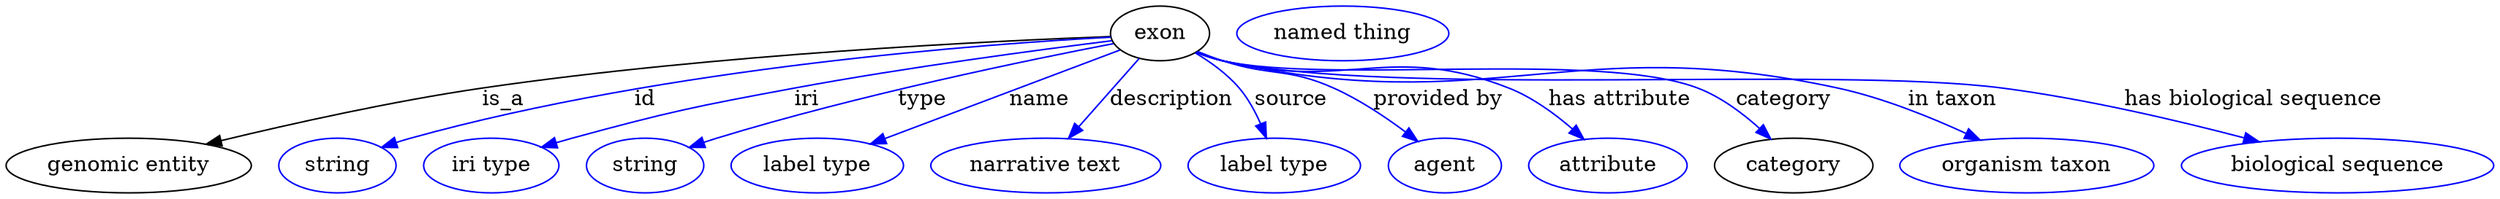 digraph {
	graph [bb="0,0,1633.3,123"];
	node [label="\N"];
	exon	 [height=0.5,
		label=exon,
		pos="757.59,105",
		width=0.9027];
	"genomic entity"	 [height=0.5,
		pos="80.593,18",
		width=2.2387];
	exon -> "genomic entity"	 [label=is_a,
		lp="326.59,61.5",
		pos="e,133.2,31.704 725.04,103.88 651.27,101.01 465.9,91.944 312.59,69 254.65,60.328 189.56,45.573 143.11,34.159"];
	id	 [color=blue,
		height=0.5,
		label=string,
		pos="217.59,18",
		width=1.0652];
	exon -> id	 [color=blue,
		label=id,
		lp="405.59,61.5",
		pos="e,246.8,29.763 724.98,103.64 645.11,99.622 433.96,84.841 265.59,36 262.61,35.135 259.55,34.172 256.49,33.153",
		style=solid];
	iri	 [color=blue,
		height=0.5,
		label="iri type",
		pos="318.59,18",
		width=1.2277];
	exon -> iri	 [color=blue,
		label=iri,
		lp="517.59,61.5",
		pos="e,352.45,29.775 725.73,101.33 678.37,95.657 586.71,83.851 509.59,69 448.09,57.155 432.8,53.252 372.59,36 369.21,35.032 365.73,33.985 \
362.24,32.9",
		style=solid];
	type	 [color=blue,
		height=0.5,
		label=string,
		pos="419.59,18",
		width=1.0652];
	exon -> type	 [color=blue,
		label=type,
		lp="601.59,61.5",
		pos="e,448.74,29.77 726.6,99.228 672.96,88.892 559.64,65.515 466.59,36 463.86,35.133 461.06,34.193 458.24,33.212",
		style=solid];
	name	 [color=blue,
		height=0.5,
		label="label type",
		pos="532.59,18",
		width=1.5707];
	exon -> name	 [color=blue,
		label=name,
		lp="678.59,61.5",
		pos="e,568.91,32.043 730.9,94.678 693.3,80.139 624.21,53.424 578.33,35.685",
		style=solid];
	description	 [color=blue,
		height=0.5,
		label="narrative text",
		pos="682.59,18",
		width=2.0943];
	exon -> description	 [color=blue,
		label=description,
		lp="765.59,61.5",
		pos="e,697.93,35.788 743.49,88.636 732.53,75.927 717.14,58.074 704.57,43.496",
		style=solid];
	source	 [color=blue,
		height=0.5,
		label="label type",
		pos="832.59,18",
		width=1.5707];
	exon -> source	 [color=blue,
		label=source,
		lp="845.09,61.5",
		pos="e,827.49,36.365 781.5,92.758 791.52,86.694 802.66,78.603 810.59,69 816.18,62.236 820.58,53.837 823.92,45.819",
		style=solid];
	"provided by"	 [color=blue,
		height=0.5,
		label=agent,
		pos="944.59,18",
		width=1.0291];
	exon -> "provided by"	 [color=blue,
		label="provided by",
		lp="941.09,61.5",
		pos="e,926.55,33.997 782.47,93.237 787.72,90.99 793.29,88.785 798.59,87 831.08,76.067 842.42,83.266 873.59,69 889.67,61.643 905.81,50.422 \
918.64,40.376",
		style=solid];
	"has attribute"	 [color=blue,
		height=0.5,
		label=attribute,
		pos="1051.6,18",
		width=1.4443];
	exon -> "has attribute"	 [color=blue,
		label="has attribute",
		lp="1060.6,61.5",
		pos="e,1035.4,35.336 781.85,92.837 787.25,90.562 793.03,88.447 798.59,87 880.26,65.771 909.35,100.6 987.59,69 1002.4,63.005 1016.6,52.41 \
1027.8,42.425",
		style=solid];
	category	 [height=0.5,
		pos="1173.6,18",
		width=1.4443];
	exon -> category	 [color=blue,
		label=category,
		lp="1168.6,61.5",
		pos="e,1158.4,35.294 781.81,92.678 787.21,90.413 793,88.343 798.59,87 866.34,70.739 1046.7,94.382 1111.6,69 1126.3,63.239 1140.2,52.566 \
1151,42.468",
		style=solid];
	"in taxon"	 [color=blue,
		height=0.5,
		label="organism taxon",
		pos="1326.6,18",
		width=2.3109];
	exon -> "in taxon"	 [color=blue,
		label="in taxon",
		lp="1278.6,61.5",
		pos="e,1295.2,34.723 781.8,92.623 787.2,90.361 792.99,88.306 798.59,87 974.5,45.999 1028.3,108.44 1204.6,69 1232.8,62.678 1262.9,50.206 \
1286.1,39.179",
		style=solid];
	"has biological sequence"	 [color=blue,
		height=0.5,
		label="biological sequence",
		pos="1530.6,18",
		width=2.8525];
	exon -> "has biological sequence"	 [color=blue,
		label="has biological sequence",
		lp="1477.1,61.5",
		pos="e,1477.1,33.514 781.79,92.583 787.19,90.324 792.98,88.28 798.59,87 909.8,61.619 1198.5,84.006 1311.6,69 1364.7,61.949 1423.9,47.79 \
1467.3,36.177",
		style=solid];
	"named thing_category"	 [color=blue,
		height=0.5,
		label="named thing",
		pos="877.59,105",
		width=1.9318];
}
